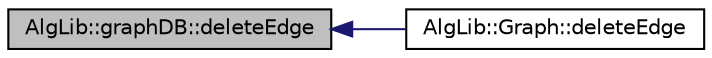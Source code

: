 digraph "AlgLib::graphDB::deleteEdge"
{
  edge [fontname="Helvetica",fontsize="10",labelfontname="Helvetica",labelfontsize="10"];
  node [fontname="Helvetica",fontsize="10",shape=record];
  rankdir="LR";
  Node1 [label="AlgLib::graphDB::deleteEdge",height=0.2,width=0.4,color="black", fillcolor="grey75", style="filled", fontcolor="black"];
  Node1 -> Node2 [dir="back",color="midnightblue",fontsize="10",style="solid",fontname="Helvetica"];
  Node2 [label="AlgLib::Graph::deleteEdge",height=0.2,width=0.4,color="black", fillcolor="white", style="filled",URL="$class_alg_lib_1_1_graph.html#a7d92680925dcacb3761cf1c0cfd375a1"];
}
